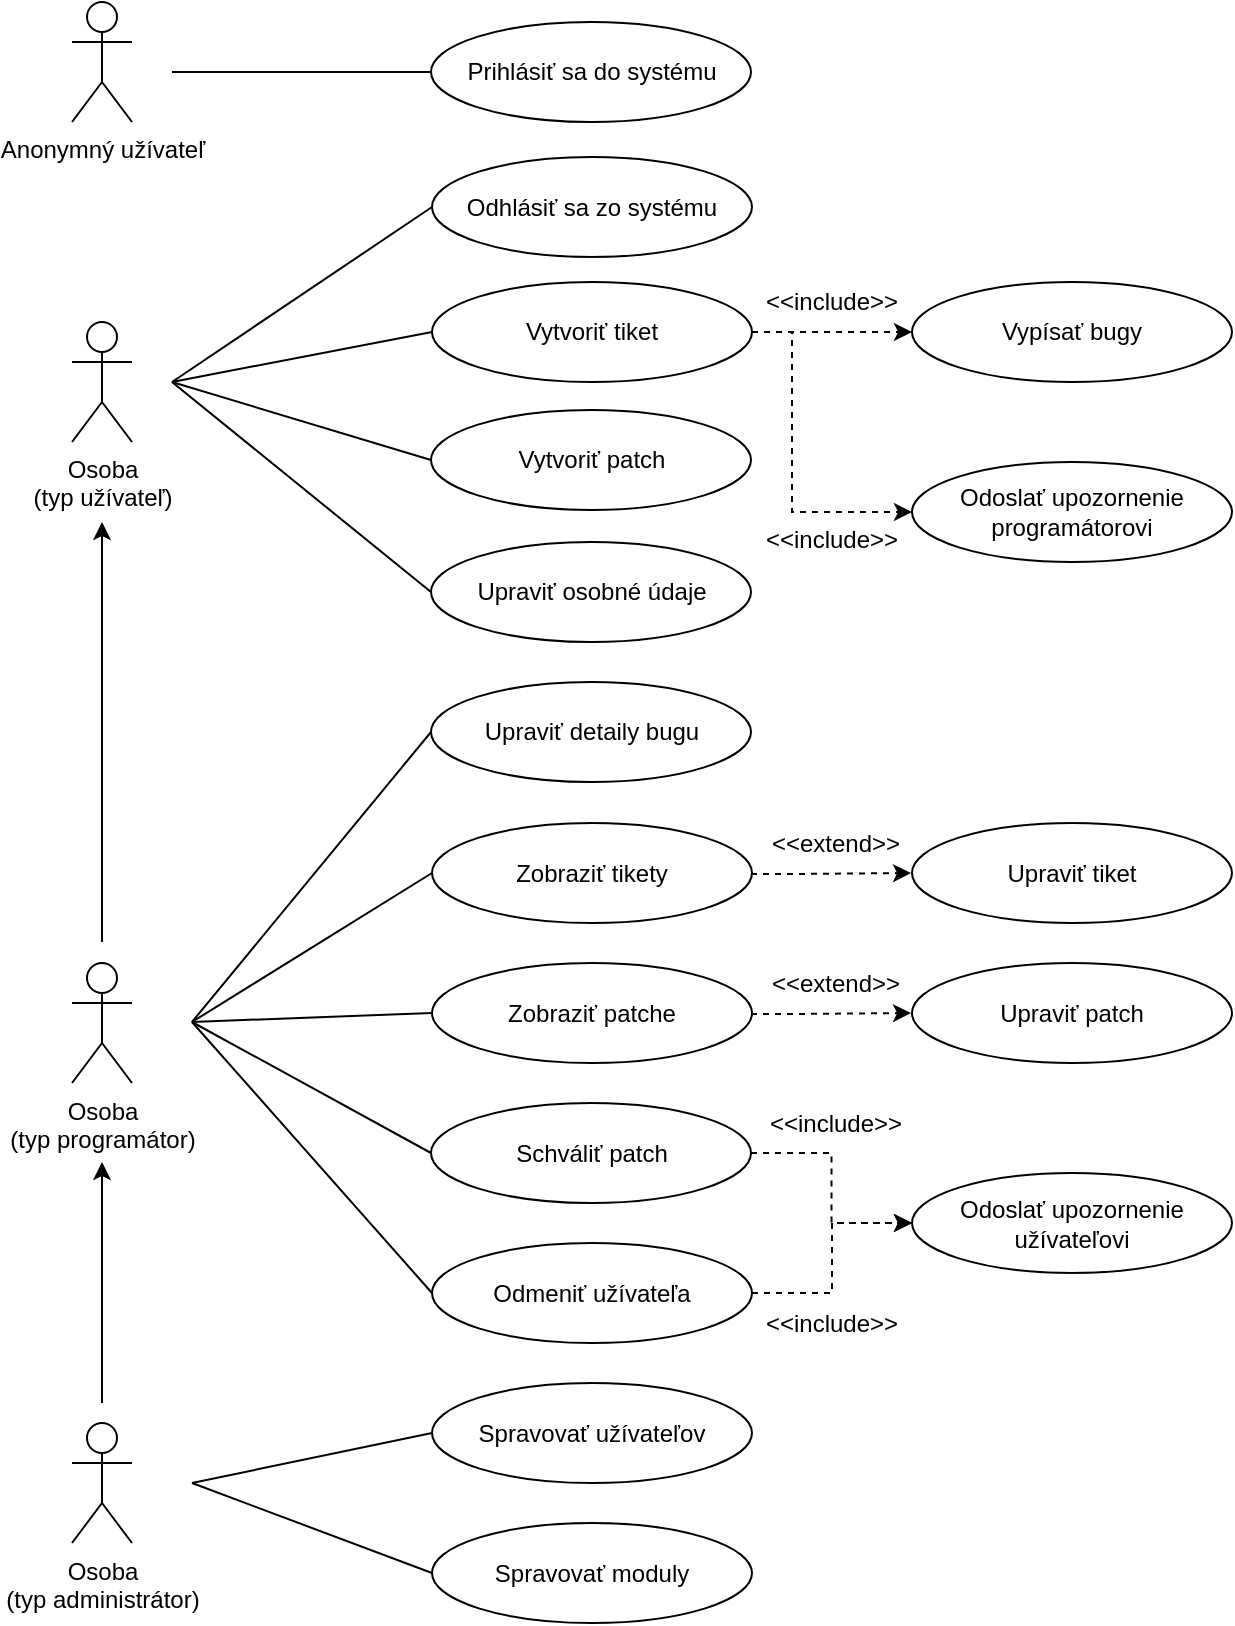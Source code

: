 <mxfile version="14.4.7" type="google"><diagram id="SnjdsQ6dv4YGzd3DGoIn" name="Page-1"><mxGraphModel dx="2042" dy="1136" grid="1" gridSize="10" guides="1" tooltips="1" connect="1" arrows="1" fold="1" page="1" pageScale="1" pageWidth="850" pageHeight="1100" math="0" shadow="0"><root><mxCell id="0"/><mxCell id="1" parent="0"/><mxCell id="9IAbGOrhJdTTLXGzkAsL-44" style="rounded=0;orthogonalLoop=1;jettySize=auto;html=1;exitX=1;exitY=0.5;exitDx=0;exitDy=0;fontSize=12;entryX=0;entryY=0.5;entryDx=0;entryDy=0;dashed=1;" parent="1" source="9IAbGOrhJdTTLXGzkAsL-12" target="9IAbGOrhJdTTLXGzkAsL-43" edge="1"><mxGeometry relative="1" as="geometry"><mxPoint x="420" y="120" as="targetPoint"/></mxGeometry></mxCell><mxCell id="9IAbGOrhJdTTLXGzkAsL-12" value="Vytvoriť tiket" style="ellipse;whiteSpace=wrap;html=1;" parent="1" vertex="1"><mxGeometry x="340" y="170" width="160" height="50" as="geometry"/></mxCell><mxCell id="9IAbGOrhJdTTLXGzkAsL-13" value="Osoba&lt;br&gt;(typ programátor)" style="shape=umlActor;verticalLabelPosition=bottom;labelBackgroundColor=#ffffff;verticalAlign=top;html=1;" parent="1" vertex="1"><mxGeometry x="160" y="510.5" width="30" height="60" as="geometry"/></mxCell><mxCell id="9IAbGOrhJdTTLXGzkAsL-14" value="Vytvoriť patch" style="ellipse;whiteSpace=wrap;html=1;" parent="1" vertex="1"><mxGeometry x="339.5" y="234" width="160" height="50" as="geometry"/></mxCell><mxCell id="9IAbGOrhJdTTLXGzkAsL-15" value="Upraviť osobné údaje" style="ellipse;whiteSpace=wrap;html=1;" parent="1" vertex="1"><mxGeometry x="339.5" y="300" width="160" height="50" as="geometry"/></mxCell><mxCell id="9IAbGOrhJdTTLXGzkAsL-17" value="Upraviť detaily bugu" style="ellipse;whiteSpace=wrap;html=1;" parent="1" vertex="1"><mxGeometry x="339.5" y="370" width="160" height="50" as="geometry"/></mxCell><mxCell id="9IAbGOrhJdTTLXGzkAsL-18" value="Schváliť patch" style="ellipse;whiteSpace=wrap;html=1;" parent="1" vertex="1"><mxGeometry x="339.5" y="580.5" width="160" height="50" as="geometry"/></mxCell><mxCell id="9IAbGOrhJdTTLXGzkAsL-19" value="Osoba&lt;br&gt;(typ užívateľ)" style="shape=umlActor;verticalLabelPosition=bottom;labelBackgroundColor=#ffffff;verticalAlign=top;html=1;" parent="1" vertex="1"><mxGeometry x="160" y="190" width="30" height="60" as="geometry"/></mxCell><mxCell id="9IAbGOrhJdTTLXGzkAsL-20" value="" style="endArrow=none;html=1;entryX=0;entryY=0.5;entryDx=0;entryDy=0;" parent="1" target="9IAbGOrhJdTTLXGzkAsL-15" edge="1"><mxGeometry width="50" height="50" relative="1" as="geometry"><mxPoint x="210" y="220" as="sourcePoint"/><mxPoint x="330" y="196.5" as="targetPoint"/></mxGeometry></mxCell><mxCell id="9IAbGOrhJdTTLXGzkAsL-21" value="" style="endArrow=none;html=1;entryX=0;entryY=0.5;entryDx=0;entryDy=0;" parent="1" target="9IAbGOrhJdTTLXGzkAsL-12" edge="1"><mxGeometry width="50" height="50" relative="1" as="geometry"><mxPoint x="210" y="220" as="sourcePoint"/><mxPoint x="320" y="269" as="targetPoint"/></mxGeometry></mxCell><mxCell id="9IAbGOrhJdTTLXGzkAsL-22" value="" style="endArrow=none;html=1;entryX=0;entryY=0.5;entryDx=0;entryDy=0;" parent="1" target="9IAbGOrhJdTTLXGzkAsL-17" edge="1"><mxGeometry width="50" height="50" relative="1" as="geometry"><mxPoint x="220" y="540" as="sourcePoint"/><mxPoint x="350.0" y="194.5" as="targetPoint"/></mxGeometry></mxCell><mxCell id="9IAbGOrhJdTTLXGzkAsL-23" value="" style="endArrow=none;html=1;entryX=0;entryY=0.5;entryDx=0;entryDy=0;" parent="1" target="9IAbGOrhJdTTLXGzkAsL-14" edge="1"><mxGeometry width="50" height="50" relative="1" as="geometry"><mxPoint x="210" y="220" as="sourcePoint"/><mxPoint x="360.0" y="284" as="targetPoint"/></mxGeometry></mxCell><mxCell id="9IAbGOrhJdTTLXGzkAsL-24" value="" style="endArrow=none;html=1;entryX=0;entryY=0.5;entryDx=0;entryDy=0;" parent="1" target="9IAbGOrhJdTTLXGzkAsL-18" edge="1"><mxGeometry width="50" height="50" relative="1" as="geometry"><mxPoint x="220" y="540" as="sourcePoint"/><mxPoint x="350.0" y="334.5" as="targetPoint"/></mxGeometry></mxCell><mxCell id="9IAbGOrhJdTTLXGzkAsL-33" value="Zobraziť tikety" style="ellipse;whiteSpace=wrap;html=1;" parent="1" vertex="1"><mxGeometry x="340" y="440.5" width="160" height="50" as="geometry"/></mxCell><mxCell id="9IAbGOrhJdTTLXGzkAsL-35" value="" style="endArrow=none;html=1;entryX=0;entryY=0.5;entryDx=0;entryDy=0;" parent="1" target="9IAbGOrhJdTTLXGzkAsL-33" edge="1"><mxGeometry width="50" height="50" relative="1" as="geometry"><mxPoint x="220" y="540" as="sourcePoint"/><mxPoint x="340.0" y="117" as="targetPoint"/></mxGeometry></mxCell><mxCell id="9IAbGOrhJdTTLXGzkAsL-43" value="Vypísať bugy" style="ellipse;whiteSpace=wrap;html=1;" parent="1" vertex="1"><mxGeometry x="580" y="170" width="160" height="50" as="geometry"/></mxCell><mxCell id="9IAbGOrhJdTTLXGzkAsL-45" value="&amp;lt;&amp;lt;include&amp;gt;&amp;gt;" style="text;html=1;strokeColor=none;fillColor=none;align=center;verticalAlign=middle;whiteSpace=wrap;rounded=0;fontSize=12;" parent="1" vertex="1"><mxGeometry x="520" y="170" width="40" height="20" as="geometry"/></mxCell><mxCell id="9IAbGOrhJdTTLXGzkAsL-51" value="Zobraziť patche" style="ellipse;whiteSpace=wrap;html=1;" parent="1" vertex="1"><mxGeometry x="340" y="510.5" width="160" height="50" as="geometry"/></mxCell><mxCell id="9IAbGOrhJdTTLXGzkAsL-52" value="" style="endArrow=none;html=1;entryX=0;entryY=0.5;entryDx=0;entryDy=0;" parent="1" target="9IAbGOrhJdTTLXGzkAsL-51" edge="1"><mxGeometry width="50" height="50" relative="1" as="geometry"><mxPoint x="220" y="540" as="sourcePoint"/><mxPoint x="350" y="475.5" as="targetPoint"/></mxGeometry></mxCell><mxCell id="tsaF2RDeXJJE1_kcdgJK-7" value="Odoslať upozornenie programátorovi" style="ellipse;whiteSpace=wrap;html=1;" parent="1" vertex="1"><mxGeometry x="580" y="260" width="160" height="50" as="geometry"/></mxCell><mxCell id="tsaF2RDeXJJE1_kcdgJK-8" style="rounded=0;orthogonalLoop=1;jettySize=auto;html=1;exitX=1;exitY=0.5;exitDx=0;exitDy=0;fontSize=12;entryX=0;entryY=0.5;entryDx=0;entryDy=0;dashed=1;edgeStyle=orthogonalEdgeStyle;" parent="1" source="9IAbGOrhJdTTLXGzkAsL-12" target="tsaF2RDeXJJE1_kcdgJK-7" edge="1"><mxGeometry relative="1" as="geometry"><mxPoint x="430" y="140" as="targetPoint"/><mxPoint x="430" y="180" as="sourcePoint"/><Array as="points"><mxPoint x="520" y="195"/><mxPoint x="520" y="285"/></Array></mxGeometry></mxCell><mxCell id="tsaF2RDeXJJE1_kcdgJK-9" value="Odmeniť užívateľa" style="ellipse;whiteSpace=wrap;html=1;" parent="1" vertex="1"><mxGeometry x="340" y="650.5" width="160" height="50" as="geometry"/></mxCell><mxCell id="tsaF2RDeXJJE1_kcdgJK-10" value="" style="endArrow=none;html=1;entryX=0;entryY=0.5;entryDx=0;entryDy=0;" parent="1" target="tsaF2RDeXJJE1_kcdgJK-9" edge="1"><mxGeometry width="50" height="50" relative="1" as="geometry"><mxPoint x="220" y="540" as="sourcePoint"/><mxPoint x="350" y="615.5" as="targetPoint"/></mxGeometry></mxCell><mxCell id="tsaF2RDeXJJE1_kcdgJK-11" value="Odoslať upozornenie užívateľovi" style="ellipse;whiteSpace=wrap;html=1;" parent="1" vertex="1"><mxGeometry x="580" y="615.5" width="160" height="50" as="geometry"/></mxCell><mxCell id="tsaF2RDeXJJE1_kcdgJK-12" style="rounded=0;orthogonalLoop=1;jettySize=auto;html=1;exitX=1;exitY=0.5;exitDx=0;exitDy=0;fontSize=12;entryX=0;entryY=0.5;entryDx=0;entryDy=0;dashed=1;edgeStyle=orthogonalEdgeStyle;" parent="1" source="tsaF2RDeXJJE1_kcdgJK-9" target="tsaF2RDeXJJE1_kcdgJK-11" edge="1"><mxGeometry relative="1" as="geometry"><mxPoint x="250.0" y="60.5" as="targetPoint"/><mxPoint x="430" y="100.5" as="sourcePoint"/></mxGeometry></mxCell><mxCell id="tsaF2RDeXJJE1_kcdgJK-13" value="&amp;lt;&amp;lt;include&amp;gt;&amp;gt;" style="text;html=1;strokeColor=none;fillColor=none;align=center;verticalAlign=middle;whiteSpace=wrap;rounded=0;fontSize=12;" parent="1" vertex="1"><mxGeometry x="520" y="680.5" width="40" height="20" as="geometry"/></mxCell><mxCell id="tsaF2RDeXJJE1_kcdgJK-15" style="rounded=0;orthogonalLoop=1;jettySize=auto;html=1;fontSize=12;entryX=0;entryY=0.5;entryDx=0;entryDy=0;dashed=1;exitX=1;exitY=0.5;exitDx=0;exitDy=0;edgeStyle=orthogonalEdgeStyle;" parent="1" source="9IAbGOrhJdTTLXGzkAsL-18" target="tsaF2RDeXJJE1_kcdgJK-11" edge="1"><mxGeometry relative="1" as="geometry"><mxPoint x="585.0" y="395" as="targetPoint"/><mxPoint x="520" y="600.5" as="sourcePoint"/></mxGeometry></mxCell><mxCell id="tsaF2RDeXJJE1_kcdgJK-18" value="&amp;lt;&amp;lt;include&amp;gt;&amp;gt;" style="text;html=1;strokeColor=none;fillColor=none;align=center;verticalAlign=middle;whiteSpace=wrap;rounded=0;fontSize=12;" parent="1" vertex="1"><mxGeometry x="520" y="289" width="40" height="20" as="geometry"/></mxCell><mxCell id="tsaF2RDeXJJE1_kcdgJK-21" value="Osoba&lt;br&gt;(typ administrátor)" style="shape=umlActor;verticalLabelPosition=bottom;labelBackgroundColor=#ffffff;verticalAlign=top;html=1;" parent="1" vertex="1"><mxGeometry x="160" y="740.5" width="30" height="60" as="geometry"/></mxCell><mxCell id="tsaF2RDeXJJE1_kcdgJK-22" value="Spravovať užívateľov" style="ellipse;whiteSpace=wrap;html=1;" parent="1" vertex="1"><mxGeometry x="340" y="720.5" width="160" height="50" as="geometry"/></mxCell><mxCell id="tsaF2RDeXJJE1_kcdgJK-23" value="" style="endArrow=none;html=1;entryX=0;entryY=0.5;entryDx=0;entryDy=0;" parent="1" target="tsaF2RDeXJJE1_kcdgJK-22" edge="1"><mxGeometry width="50" height="50" relative="1" as="geometry"><mxPoint x="220" y="770.5" as="sourcePoint"/><mxPoint x="350" y="685.5" as="targetPoint"/></mxGeometry></mxCell><mxCell id="tsaF2RDeXJJE1_kcdgJK-24" style="edgeStyle=none;rounded=0;orthogonalLoop=1;jettySize=auto;html=1;exitX=0.5;exitY=0;exitDx=0;exitDy=0;endArrow=none;endFill=0;" parent="1" source="9IAbGOrhJdTTLXGzkAsL-12" target="9IAbGOrhJdTTLXGzkAsL-12" edge="1"><mxGeometry relative="1" as="geometry"/></mxCell><mxCell id="tsaF2RDeXJJE1_kcdgJK-29" value="" style="endArrow=classic;html=1;" parent="1" edge="1"><mxGeometry width="50" height="50" relative="1" as="geometry"><mxPoint x="175" y="500" as="sourcePoint"/><mxPoint x="175" y="290" as="targetPoint"/></mxGeometry></mxCell><mxCell id="tsaF2RDeXJJE1_kcdgJK-30" value="" style="endArrow=classic;html=1;" parent="1" edge="1"><mxGeometry width="50" height="50" relative="1" as="geometry"><mxPoint x="175" y="730.5" as="sourcePoint"/><mxPoint x="175" y="610" as="targetPoint"/></mxGeometry></mxCell><mxCell id="tsaF2RDeXJJE1_kcdgJK-31" value="Spravovať moduly" style="ellipse;whiteSpace=wrap;html=1;" parent="1" vertex="1"><mxGeometry x="340" y="790.5" width="160" height="50" as="geometry"/></mxCell><mxCell id="tsaF2RDeXJJE1_kcdgJK-32" value="" style="endArrow=none;html=1;entryX=0;entryY=0.5;entryDx=0;entryDy=0;" parent="1" target="tsaF2RDeXJJE1_kcdgJK-31" edge="1"><mxGeometry width="50" height="50" relative="1" as="geometry"><mxPoint x="220" y="770.5" as="sourcePoint"/><mxPoint x="350" y="755.5" as="targetPoint"/></mxGeometry></mxCell><mxCell id="tsaF2RDeXJJE1_kcdgJK-33" value="Upraviť patch" style="ellipse;whiteSpace=wrap;html=1;" parent="1" vertex="1"><mxGeometry x="580" y="510.5" width="160" height="50" as="geometry"/></mxCell><mxCell id="tsaF2RDeXJJE1_kcdgJK-34" style="rounded=0;orthogonalLoop=1;jettySize=auto;html=1;exitX=1;exitY=0.5;exitDx=0;exitDy=0;fontSize=12;entryX=0;entryY=0.5;entryDx=0;entryDy=0;dashed=1;" parent="1" edge="1"><mxGeometry relative="1" as="geometry"><mxPoint x="579.5" y="535.5" as="targetPoint"/><mxPoint x="499.5" y="536" as="sourcePoint"/><Array as="points"><mxPoint x="519.5" y="536"/></Array></mxGeometry></mxCell><mxCell id="tsaF2RDeXJJE1_kcdgJK-35" value="&amp;lt;&amp;lt;extend&amp;gt;&amp;gt;" style="text;html=1;strokeColor=none;fillColor=none;align=center;verticalAlign=middle;whiteSpace=wrap;rounded=0;fontSize=12;" parent="1" vertex="1"><mxGeometry x="522" y="510.5" width="40" height="20" as="geometry"/></mxCell><mxCell id="tsaF2RDeXJJE1_kcdgJK-36" value="Upraviť tiket" style="ellipse;whiteSpace=wrap;html=1;" parent="1" vertex="1"><mxGeometry x="580" y="440.5" width="160" height="50" as="geometry"/></mxCell><mxCell id="tsaF2RDeXJJE1_kcdgJK-37" style="rounded=0;orthogonalLoop=1;jettySize=auto;html=1;exitX=1;exitY=0.5;exitDx=0;exitDy=0;fontSize=12;entryX=0;entryY=0.5;entryDx=0;entryDy=0;dashed=1;" parent="1" edge="1"><mxGeometry relative="1" as="geometry"><mxPoint x="579.5" y="465.5" as="targetPoint"/><mxPoint x="499.5" y="466" as="sourcePoint"/><Array as="points"><mxPoint x="519.5" y="466"/></Array></mxGeometry></mxCell><mxCell id="tsaF2RDeXJJE1_kcdgJK-38" value="&amp;lt;&amp;lt;extend&amp;gt;&amp;gt;" style="text;html=1;strokeColor=none;fillColor=none;align=center;verticalAlign=middle;whiteSpace=wrap;rounded=0;fontSize=12;" parent="1" vertex="1"><mxGeometry x="522" y="440.5" width="40" height="20" as="geometry"/></mxCell><mxCell id="tsaF2RDeXJJE1_kcdgJK-42" value="&amp;lt;&amp;lt;include&amp;gt;&amp;gt;" style="text;html=1;strokeColor=none;fillColor=none;align=center;verticalAlign=middle;whiteSpace=wrap;rounded=0;fontSize=12;" parent="1" vertex="1"><mxGeometry x="522" y="580.5" width="40" height="20" as="geometry"/></mxCell><mxCell id="cOKUI9jrp6zBp400GIvQ-1" value="Anonymný užívateľ" style="shape=umlActor;verticalLabelPosition=bottom;labelBackgroundColor=#ffffff;verticalAlign=top;html=1;" parent="1" vertex="1"><mxGeometry x="160" y="30" width="30" height="60" as="geometry"/></mxCell><mxCell id="cOKUI9jrp6zBp400GIvQ-2" value="Prihlásiť sa do systému" style="ellipse;whiteSpace=wrap;html=1;" parent="1" vertex="1"><mxGeometry x="339.5" y="40" width="160" height="50" as="geometry"/></mxCell><mxCell id="cOKUI9jrp6zBp400GIvQ-3" value="Odhlásiť sa zo systému" style="ellipse;whiteSpace=wrap;html=1;" parent="1" vertex="1"><mxGeometry x="340" y="107.5" width="160" height="50" as="geometry"/></mxCell><mxCell id="cOKUI9jrp6zBp400GIvQ-4" value="" style="endArrow=none;html=1;entryX=0;entryY=0.5;entryDx=0;entryDy=0;" parent="1" target="cOKUI9jrp6zBp400GIvQ-3" edge="1"><mxGeometry width="50" height="50" relative="1" as="geometry"><mxPoint x="210" y="220" as="sourcePoint"/><mxPoint x="350" y="205" as="targetPoint"/></mxGeometry></mxCell><mxCell id="cOKUI9jrp6zBp400GIvQ-5" value="" style="endArrow=none;html=1;entryX=0;entryY=0.5;entryDx=0;entryDy=0;" parent="1" target="cOKUI9jrp6zBp400GIvQ-2" edge="1"><mxGeometry width="50" height="50" relative="1" as="geometry"><mxPoint x="210" y="65" as="sourcePoint"/><mxPoint x="350" y="137.5" as="targetPoint"/></mxGeometry></mxCell></root></mxGraphModel></diagram></mxfile>